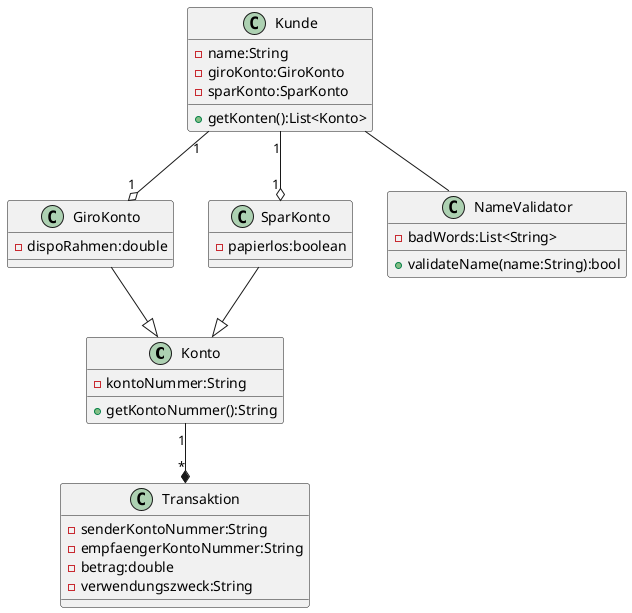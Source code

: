 @startuml

class Konto {
-kontoNummer:String
+getKontoNummer():String
}

class GiroKonto {
-dispoRahmen:double
}

class SparKonto {
-papierlos:boolean
}

class Transaktion {
-senderKontoNummer:String
-empfaengerKontoNummer:String
-betrag:double
-verwendungszweck:String
}

class Kunde {
-name:String
-giroKonto:GiroKonto
-sparKonto:SparKonto
+getKonten():List<Konto>
}

class NameValidator {
-badWords:List<String>
+validateName(name:String):bool
}

Konto "1" --* "*" Transaktion
GiroKonto--|>Konto
SparKonto--|>Konto
Kunde "1" --o "1" GiroKonto
Kunde "1" --o "1" SparKonto
Kunde -- NameValidator

@enduml